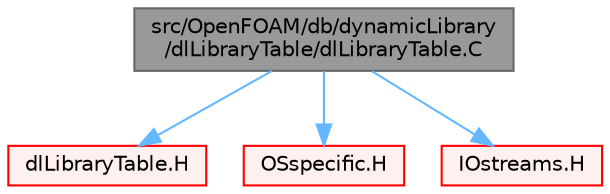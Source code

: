 digraph "src/OpenFOAM/db/dynamicLibrary/dlLibraryTable/dlLibraryTable.C"
{
 // LATEX_PDF_SIZE
  bgcolor="transparent";
  edge [fontname=Helvetica,fontsize=10,labelfontname=Helvetica,labelfontsize=10];
  node [fontname=Helvetica,fontsize=10,shape=box,height=0.2,width=0.4];
  Node1 [id="Node000001",label="src/OpenFOAM/db/dynamicLibrary\l/dlLibraryTable/dlLibraryTable.C",height=0.2,width=0.4,color="gray40", fillcolor="grey60", style="filled", fontcolor="black",tooltip=" "];
  Node1 -> Node2 [id="edge1_Node000001_Node000002",color="steelblue1",style="solid",tooltip=" "];
  Node2 [id="Node000002",label="dlLibraryTable.H",height=0.2,width=0.4,color="red", fillcolor="#FFF0F0", style="filled",URL="$dlLibraryTable_8H.html",tooltip=" "];
  Node1 -> Node97 [id="edge2_Node000001_Node000097",color="steelblue1",style="solid",tooltip=" "];
  Node97 [id="Node000097",label="OSspecific.H",height=0.2,width=0.4,color="red", fillcolor="#FFF0F0", style="filled",URL="$OSspecific_8H.html",tooltip="Functions used by OpenFOAM that are specific to POSIX compliant operating systems and need to be repl..."];
  Node1 -> Node107 [id="edge3_Node000001_Node000107",color="steelblue1",style="solid",tooltip=" "];
  Node107 [id="Node000107",label="IOstreams.H",height=0.2,width=0.4,color="red", fillcolor="#FFF0F0", style="filled",URL="$IOstreams_8H.html",tooltip="Useful combination of include files which define Sin, Sout and Serr and the use of IO streams general..."];
}
